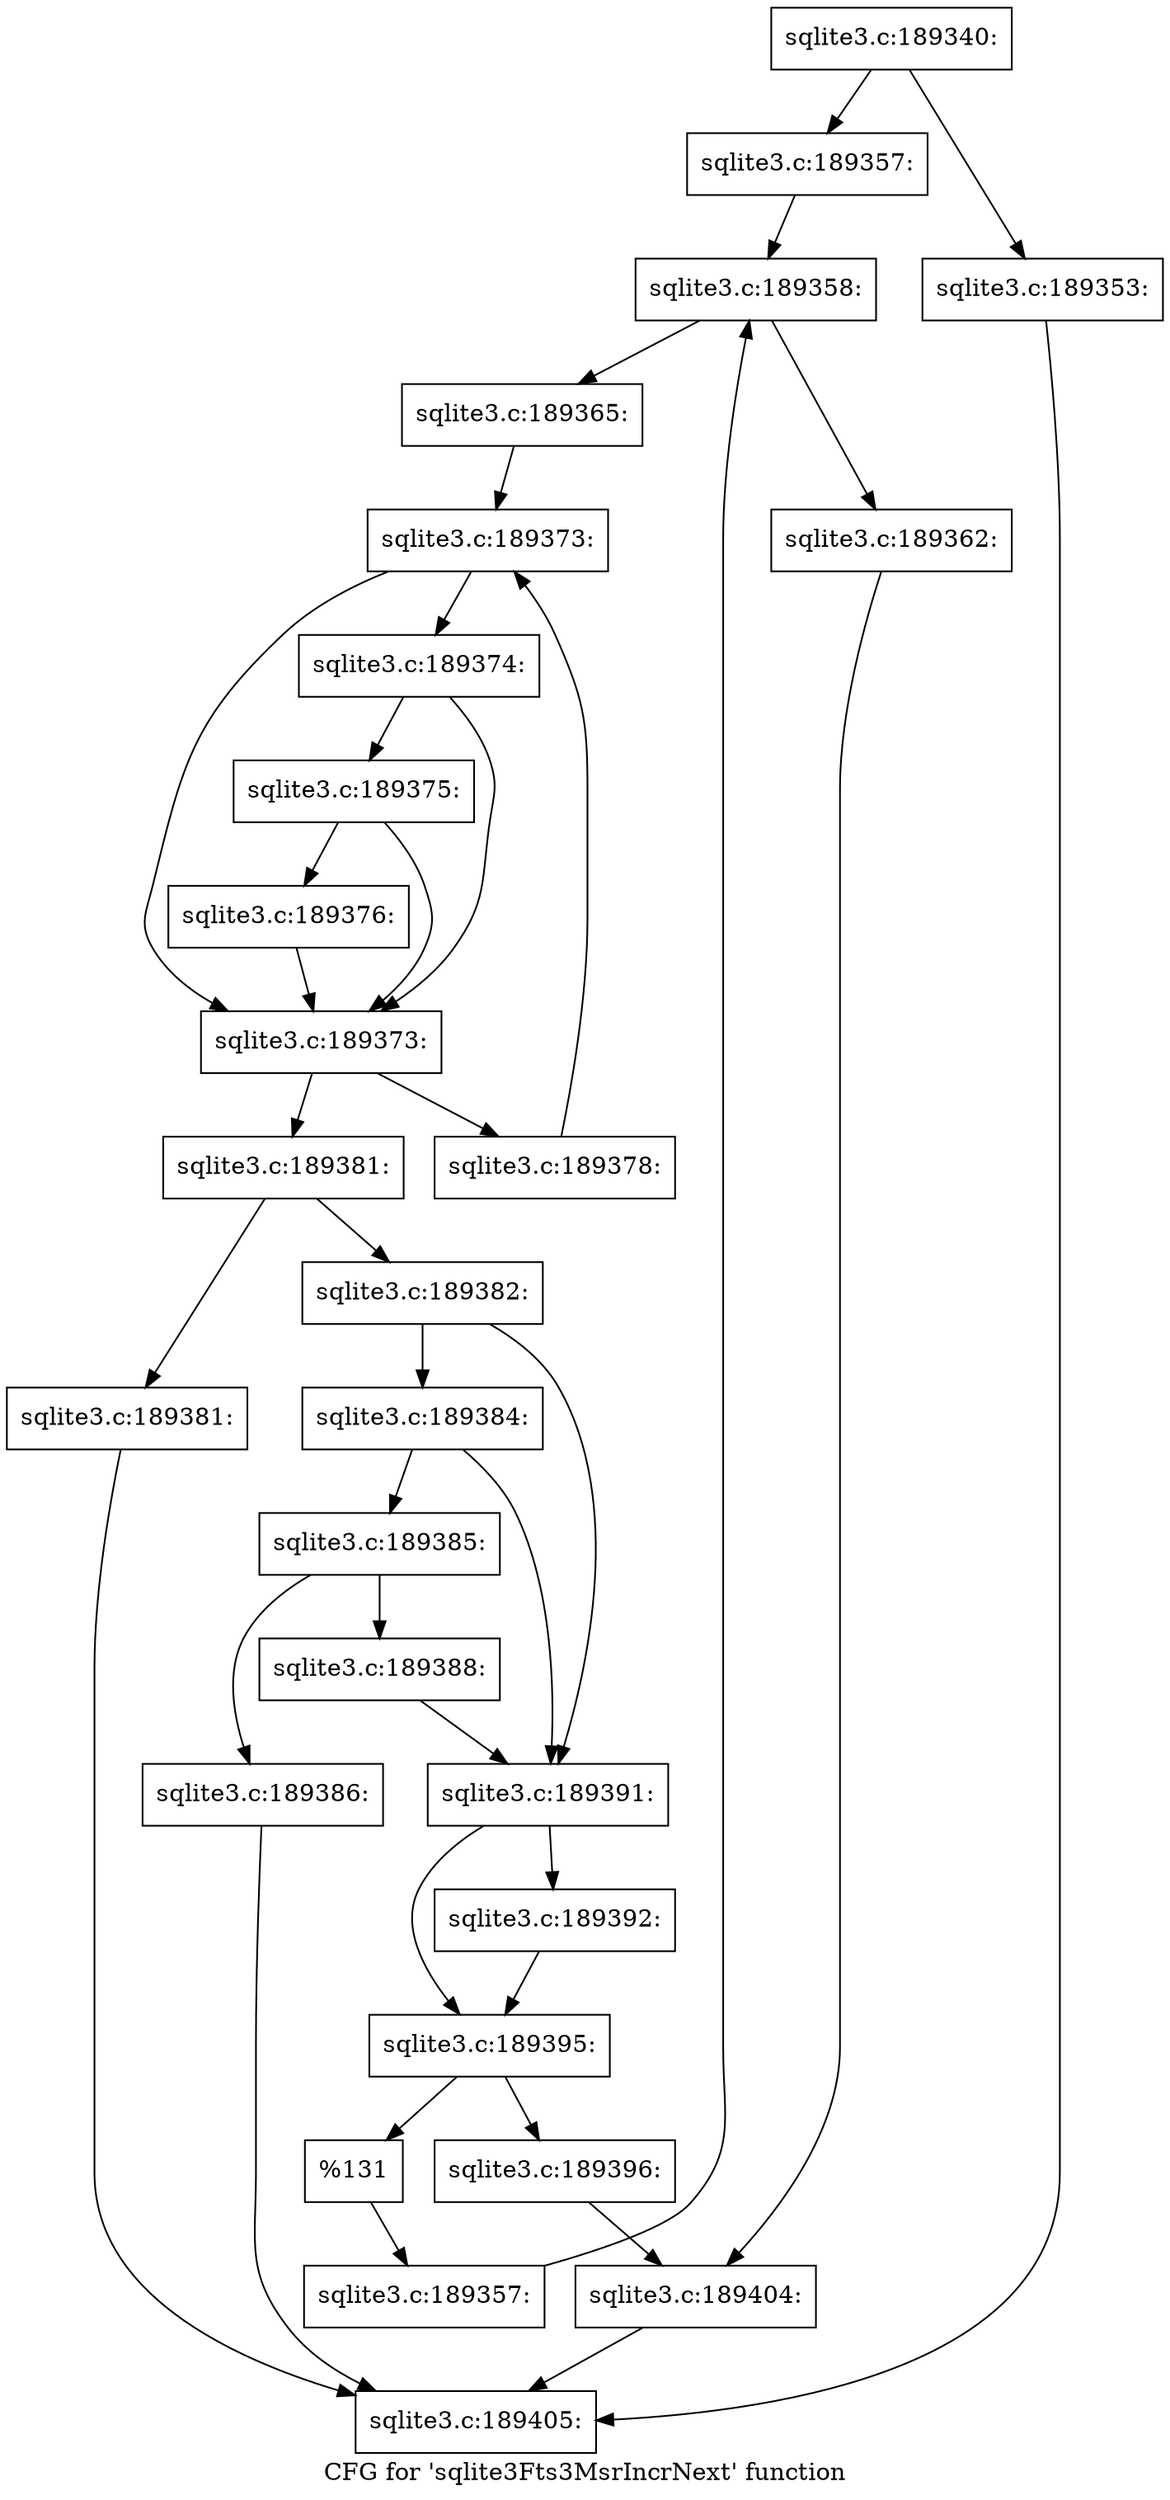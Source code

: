 digraph "CFG for 'sqlite3Fts3MsrIncrNext' function" {
	label="CFG for 'sqlite3Fts3MsrIncrNext' function";

	Node0x55c0faf9c920 [shape=record,label="{sqlite3.c:189340:}"];
	Node0x55c0faf9c920 -> Node0x55c0fafb5160;
	Node0x55c0faf9c920 -> Node0x55c0fafb51b0;
	Node0x55c0fafb5160 [shape=record,label="{sqlite3.c:189353:}"];
	Node0x55c0fafb5160 -> Node0x55c0faf9caa0;
	Node0x55c0fafb51b0 [shape=record,label="{sqlite3.c:189357:}"];
	Node0x55c0fafb51b0 -> Node0x55c0fafb5a70;
	Node0x55c0fafb5a70 [shape=record,label="{sqlite3.c:189358:}"];
	Node0x55c0fafb5a70 -> Node0x55c0fafb6360;
	Node0x55c0fafb5a70 -> Node0x55c0fafb6400;
	Node0x55c0fafb6360 [shape=record,label="{sqlite3.c:189362:}"];
	Node0x55c0fafb6360 -> Node0x55c0fafb59f0;
	Node0x55c0fafb6400 [shape=record,label="{sqlite3.c:189365:}"];
	Node0x55c0fafb6400 -> Node0x55c0fafb84c0;
	Node0x55c0fafb84c0 [shape=record,label="{sqlite3.c:189373:}"];
	Node0x55c0fafb84c0 -> Node0x55c0fafb87c0;
	Node0x55c0fafb84c0 -> Node0x55c0fafb86a0;
	Node0x55c0fafb87c0 [shape=record,label="{sqlite3.c:189374:}"];
	Node0x55c0fafb87c0 -> Node0x55c0fafb8740;
	Node0x55c0fafb87c0 -> Node0x55c0fafb86a0;
	Node0x55c0fafb8740 [shape=record,label="{sqlite3.c:189375:}"];
	Node0x55c0fafb8740 -> Node0x55c0fafb86f0;
	Node0x55c0fafb8740 -> Node0x55c0fafb86a0;
	Node0x55c0fafb86f0 [shape=record,label="{sqlite3.c:189376:}"];
	Node0x55c0fafb86f0 -> Node0x55c0fafb86a0;
	Node0x55c0fafb86a0 [shape=record,label="{sqlite3.c:189373:}"];
	Node0x55c0fafb86a0 -> Node0x55c0fafb9a80;
	Node0x55c0fafb86a0 -> Node0x55c0fafb8620;
	Node0x55c0fafb9a80 [shape=record,label="{sqlite3.c:189378:}"];
	Node0x55c0fafb9a80 -> Node0x55c0fafb84c0;
	Node0x55c0fafb8620 [shape=record,label="{sqlite3.c:189381:}"];
	Node0x55c0fafb8620 -> Node0x55c0fafba550;
	Node0x55c0fafb8620 -> Node0x55c0fafba5a0;
	Node0x55c0fafba550 [shape=record,label="{sqlite3.c:189381:}"];
	Node0x55c0fafba550 -> Node0x55c0faf9caa0;
	Node0x55c0fafba5a0 [shape=record,label="{sqlite3.c:189382:}"];
	Node0x55c0fafba5a0 -> Node0x55c0fafbb010;
	Node0x55c0fafba5a0 -> Node0x55c0fafbafc0;
	Node0x55c0fafbb010 [shape=record,label="{sqlite3.c:189384:}"];
	Node0x55c0fafbb010 -> Node0x55c0fafbaf70;
	Node0x55c0fafbb010 -> Node0x55c0fafbafc0;
	Node0x55c0fafbaf70 [shape=record,label="{sqlite3.c:189385:}"];
	Node0x55c0fafbaf70 -> Node0x55c0fafbbcd0;
	Node0x55c0fafbaf70 -> Node0x55c0fafbbd20;
	Node0x55c0fafbbcd0 [shape=record,label="{sqlite3.c:189386:}"];
	Node0x55c0fafbbcd0 -> Node0x55c0faf9caa0;
	Node0x55c0fafbbd20 [shape=record,label="{sqlite3.c:189388:}"];
	Node0x55c0fafbbd20 -> Node0x55c0fafbafc0;
	Node0x55c0fafbafc0 [shape=record,label="{sqlite3.c:189391:}"];
	Node0x55c0fafbafc0 -> Node0x55c0fafbc670;
	Node0x55c0fafbafc0 -> Node0x55c0fafbc6c0;
	Node0x55c0fafbc670 [shape=record,label="{sqlite3.c:189392:}"];
	Node0x55c0fafbc670 -> Node0x55c0fafbc6c0;
	Node0x55c0fafbc6c0 [shape=record,label="{sqlite3.c:189395:}"];
	Node0x55c0fafbc6c0 -> Node0x55c0fafbd0e0;
	Node0x55c0fafbc6c0 -> Node0x55c0fafbd130;
	Node0x55c0fafbd0e0 [shape=record,label="{sqlite3.c:189396:}"];
	Node0x55c0fafbd0e0 -> Node0x55c0fafb59f0;
	Node0x55c0fafbd130 [shape=record,label="{%131}"];
	Node0x55c0fafbd130 -> Node0x55c0fafb63b0;
	Node0x55c0fafb63b0 [shape=record,label="{sqlite3.c:189357:}"];
	Node0x55c0fafb63b0 -> Node0x55c0fafb5a70;
	Node0x55c0fafb59f0 [shape=record,label="{sqlite3.c:189404:}"];
	Node0x55c0fafb59f0 -> Node0x55c0faf9caa0;
	Node0x55c0faf9caa0 [shape=record,label="{sqlite3.c:189405:}"];
}
